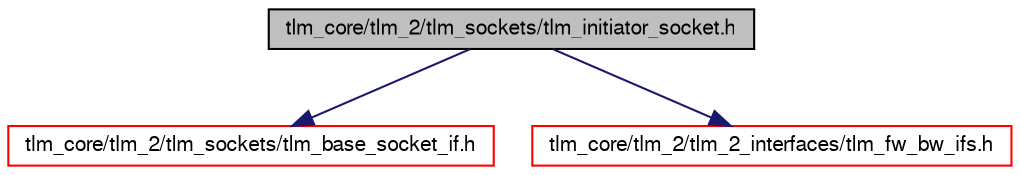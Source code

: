 digraph G
{
  edge [fontname="FreeSans",fontsize="10",labelfontname="FreeSans",labelfontsize="10"];
  node [fontname="FreeSans",fontsize="10",shape=record];
  Node1 [label="tlm_core/tlm_2/tlm_sockets/tlm_initiator_socket.h",height=0.2,width=0.4,color="black", fillcolor="grey75", style="filled" fontcolor="black"];
  Node1 -> Node2 [color="midnightblue",fontsize="10",style="solid",fontname="FreeSans"];
  Node2 [label="tlm_core/tlm_2/tlm_sockets/tlm_base_socket_if.h",height=0.2,width=0.4,color="red", fillcolor="white", style="filled",URL="$a00155.html"];
  Node1 -> Node3 [color="midnightblue",fontsize="10",style="solid",fontname="FreeSans"];
  Node3 [label="tlm_core/tlm_2/tlm_2_interfaces/tlm_fw_bw_ifs.h",height=0.2,width=0.4,color="red", fillcolor="white", style="filled",URL="$a00146.html"];
}
